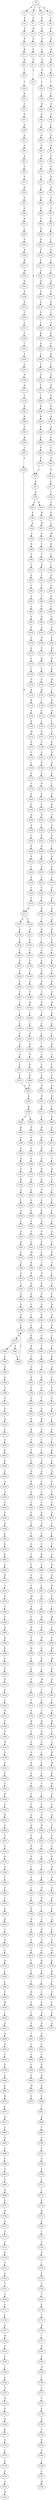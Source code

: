 strict digraph  {
	S0 -> S1 [ label = P ];
	S0 -> S2 [ label = K ];
	S0 -> S3 [ label = I ];
	S0 -> S4 [ label = S ];
	S1 -> S5 [ label = P ];
	S2 -> S6 [ label = E ];
	S3 -> S7 [ label = K ];
	S4 -> S8 [ label = G ];
	S5 -> S9 [ label = P ];
	S6 -> S10 [ label = N ];
	S7 -> S11 [ label = K ];
	S8 -> S12 [ label = A ];
	S9 -> S13 [ label = P ];
	S10 -> S14 [ label = K ];
	S11 -> S15 [ label = P ];
	S12 -> S16 [ label = P ];
	S13 -> S17 [ label = R ];
	S14 -> S18 [ label = R ];
	S15 -> S19 [ label = P ];
	S16 -> S20 [ label = I ];
	S17 -> S21 [ label = Q ];
	S18 -> S22 [ label = R ];
	S19 -> S23 [ label = P ];
	S20 -> S24 [ label = N ];
	S21 -> S25 [ label = T ];
	S22 -> S26 [ label = S ];
	S23 -> S27 [ label = P ];
	S24 -> S28 [ label = N ];
	S25 -> S29 [ label = Y ];
	S26 -> S30 [ label = I ];
	S27 -> S31 [ label = P ];
	S28 -> S32 [ label = Y ];
	S29 -> S33 [ label = S ];
	S30 -> S34 [ label = I ];
	S31 -> S35 [ label = K ];
	S32 -> S36 [ label = I ];
	S33 -> S37 [ label = F ];
	S34 -> S38 [ label = R ];
	S35 -> S39 [ label = Q ];
	S36 -> S40 [ label = R ];
	S37 -> S41 [ label = R ];
	S38 -> S42 [ label = D ];
	S39 -> S43 [ label = D ];
	S39 -> S44 [ label = S ];
	S40 -> S45 [ label = K ];
	S41 -> S46 [ label = P ];
	S42 -> S47 [ label = L ];
	S43 -> S48 [ label = W ];
	S44 -> S49 [ label = F ];
	S45 -> S50 [ label = Y ];
	S46 -> S51 [ label = A ];
	S47 -> S52 [ label = G ];
	S48 -> S53 [ label = M ];
	S49 -> S54 [ label = A ];
	S50 -> S55 [ label = H ];
	S51 -> S56 [ label = E ];
	S52 -> S57 [ label = N ];
	S53 -> S58 [ label = S ];
	S54 -> S59 [ label = L ];
	S55 -> S60 [ label = N ];
	S56 -> S61 [ label = E ];
	S57 -> S62 [ label = F ];
	S58 -> S63 [ label = E ];
	S59 -> S64 [ label = K ];
	S60 -> S65 [ label = Y ];
	S61 -> S66 [ label = E ];
	S62 -> S67 [ label = A ];
	S63 -> S68 [ label = T ];
	S64 -> S69 [ label = V ];
	S65 -> S70 [ label = V ];
	S66 -> S71 [ label = E ];
	S67 -> S72 [ label = G ];
	S68 -> S73 [ label = H ];
	S69 -> S74 [ label = A ];
	S70 -> S75 [ label = A ];
	S71 -> S76 [ label = D ];
	S72 -> S77 [ label = S ];
	S73 -> S78 [ label = T ];
	S74 -> S79 [ label = E ];
	S75 -> S80 [ label = V ];
	S76 -> S81 [ label = S ];
	S77 -> S82 [ label = A ];
	S78 -> S83 [ label = P ];
	S79 -> S84 [ label = A ];
	S80 -> S85 [ label = A ];
	S81 -> S86 [ label = A ];
	S82 -> S87 [ label = V ];
	S83 -> S88 [ label = T ];
	S84 -> S89 [ label = A ];
	S85 -> S90 [ label = L ];
	S86 -> S91 [ label = K ];
	S87 -> S92 [ label = F ];
	S88 -> S93 [ label = P ];
	S89 -> S94 [ label = S ];
	S90 -> S95 [ label = V ];
	S91 -> S96 [ label = L ];
	S92 -> S97 [ label = L ];
	S93 -> S98 [ label = Q ];
	S94 -> S99 [ label = E ];
	S95 -> S100 [ label = K ];
	S96 -> S101 [ label = G ];
	S97 -> S102 [ label = I ];
	S98 -> S103 [ label = A ];
	S99 -> S104 [ label = P ];
	S100 -> S105 [ label = K ];
	S101 -> S106 [ label = R ];
	S102 -> S107 [ label = N ];
	S103 -> S108 [ label = Q ];
	S104 -> S109 [ label = E ];
	S105 -> S110 [ label = A ];
	S106 -> S111 [ label = R ];
	S107 -> S112 [ label = T ];
	S108 -> S113 [ label = P ];
	S109 -> S114 [ label = K ];
	S110 -> S115 [ label = Y ];
	S111 -> S116 [ label = W ];
	S112 -> S117 [ label = T ];
	S113 -> S118 [ label = Q ];
	S114 -> S119 [ label = S ];
	S115 -> S120 [ label = S ];
	S116 -> S121 [ label = D ];
	S117 -> S122 [ label = D ];
	S118 -> S123 [ label = S ];
	S119 -> S124 [ label = L ];
	S120 -> S125 [ label = Q ];
	S121 -> S126 [ label = P ];
	S122 -> S127 [ label = V ];
	S123 -> S128 [ label = E ];
	S124 -> S129 [ label = G ];
	S125 -> S130 [ label = G ];
	S126 -> S131 [ label = D ];
	S127 -> S132 [ label = Q ];
	S128 -> S133 [ label = M ];
	S129 -> S134 [ label = K ];
	S130 -> S135 [ label = V ];
	S131 -> S136 [ label = T ];
	S132 -> S137 [ label = V ];
	S133 -> S138 [ label = T ];
	S134 -> S139 [ label = K ];
	S135 -> S140 [ label = V ];
	S136 -> S141 [ label = L ];
	S137 -> S142 [ label = T ];
	S138 -> S143 [ label = F ];
	S139 -> S144 [ label = S ];
	S140 -> S145 [ label = Y ];
	S141 -> S146 [ label = V ];
	S142 -> S147 [ label = E ];
	S143 -> S148 [ label = L ];
	S144 -> S149 [ label = D ];
	S145 -> S150 [ label = K ];
	S146 -> S151 [ label = L ];
	S147 -> S152 [ label = G ];
	S148 -> S153 [ label = N ];
	S149 -> S154 [ label = M ];
	S150 -> S155 [ label = D ];
	S151 -> S156 [ label = Y ];
	S152 -> S157 [ label = R ];
	S153 -> S158 [ label = S ];
	S154 -> S159 [ label = E ];
	S155 -> S160 [ label = L ];
	S156 -> S161 [ label = F ];
	S157 -> S162 [ label = L ];
	S158 -> S163 [ label = C ];
	S159 -> S164 [ label = S ];
	S160 -> S165 [ label = Y ];
	S161 -> S166 [ label = H ];
	S162 -> S167 [ label = K ];
	S163 -> S168 [ label = D ];
	S164 -> S169 [ label = L ];
	S165 -> S170 [ label = A ];
	S166 -> S171 [ label = Q ];
	S167 -> S172 [ label = R ];
	S168 -> S173 [ label = S ];
	S169 -> S174 [ label = V ];
	S170 -> S175 [ label = Y ];
	S171 -> S176 [ label = C ];
	S172 -> S177 [ label = S ];
	S173 -> S178 [ label = N ];
	S174 -> S179 [ label = V ];
	S175 -> S180 [ label = I ];
	S176 -> S181 [ label = K ];
	S177 -> S182 [ label = N ];
	S178 -> S183 [ label = S ];
	S179 -> S184 [ label = F ];
	S180 -> S185 [ label = K ];
	S181 -> S186 [ label = E ];
	S182 -> S187 [ label = R ];
	S183 -> S188 [ label = C ];
	S184 -> S189 [ label = F ];
	S185 -> S190 [ label = K ];
	S186 -> S191 [ label = C ];
	S187 -> S192 [ label = E ];
	S188 -> S193 [ label = R ];
	S189 -> S194 [ label = H ];
	S190 -> S195 [ label = P ];
	S191 -> S196 [ label = K ];
	S192 -> S197 [ label = P ];
	S193 -> S198 [ label = I ];
	S194 -> S199 [ label = H ];
	S195 -> S200 [ label = P ];
	S196 -> S201 [ label = V ];
	S197 -> S202 [ label = V ];
	S198 -> S203 [ label = F ];
	S199 -> S204 [ label = C ];
	S200 -> S205 [ label = P ];
	S201 -> S206 [ label = F ];
	S202 -> S207 [ label = N ];
	S203 -> S208 [ label = K ];
	S204 -> S209 [ label = K ];
	S205 -> S210 [ label = P ];
	S206 -> S211 [ label = R ];
	S207 -> S212 [ label = V ];
	S208 -> S213 [ label = S ];
	S209 -> S214 [ label = E ];
	S210 -> S31 [ label = P ];
	S211 -> S215 [ label = A ];
	S211 -> S216 [ label = T ];
	S212 -> S217 [ label = V ];
	S213 -> S218 [ label = S ];
	S214 -> S219 [ label = C ];
	S215 -> S220 [ label = S ];
	S216 -> S221 [ label = S ];
	S217 -> S222 [ label = T ];
	S218 -> S223 [ label = A ];
	S219 -> S224 [ label = K ];
	S220 -> S225 [ label = S ];
	S221 -> S226 [ label = S ];
	S222 -> S227 [ label = G ];
	S223 -> S228 [ label = V ];
	S224 -> S229 [ label = V ];
	S225 -> S230 [ label = V ];
	S226 -> S231 [ label = V ];
	S227 -> S232 [ label = E ];
	S228 -> S233 [ label = V ];
	S229 -> S234 [ label = F ];
	S230 -> S235 [ label = F ];
	S231 -> S236 [ label = F ];
	S232 -> S237 [ label = L ];
	S233 -> S238 [ label = D ];
	S234 -> S211 [ label = R ];
	S235 -> S239 [ label = T ];
	S236 -> S240 [ label = T ];
	S237 -> S241 [ label = M ];
	S238 -> S242 [ label = T ];
	S239 -> S243 [ label = E ];
	S240 -> S244 [ label = E ];
	S241 -> S245 [ label = K ];
	S242 -> S246 [ label = K ];
	S243 -> S247 [ label = V ];
	S244 -> S248 [ label = V ];
	S245 -> S249 [ label = L ];
	S246 -> S250 [ label = I ];
	S247 -> S251 [ label = L ];
	S248 -> S252 [ label = H ];
	S249 -> S253 [ label = L ];
	S250 -> S254 [ label = C ];
	S251 -> S255 [ label = T ];
	S252 -> S256 [ label = T ];
	S253 -> S257 [ label = G ];
	S254 -> S258 [ label = P ];
	S255 -> S259 [ label = C ];
	S256 -> S260 [ label = C ];
	S257 -> S261 [ label = Q ];
	S258 -> S262 [ label = S ];
	S259 -> S263 [ label = P ];
	S260 -> S264 [ label = P ];
	S261 -> S265 [ label = Q ];
	S262 -> S266 [ label = G ];
	S263 -> S267 [ label = D ];
	S264 -> S268 [ label = D ];
	S265 -> S269 [ label = V ];
	S266 -> S270 [ label = C ];
	S267 -> S271 [ label = G ];
	S268 -> S272 [ label = G ];
	S269 -> S273 [ label = G ];
	S270 -> S274 [ label = N ];
	S271 -> S275 [ label = C ];
	S272 -> S276 [ label = C ];
	S273 -> S277 [ label = E ];
	S274 -> S278 [ label = P ];
	S275 -> S279 [ label = K ];
	S276 -> S280 [ label = K ];
	S277 -> S281 [ label = G ];
	S278 -> S282 [ label = C ];
	S279 -> S283 [ label = P ];
	S280 -> S283 [ label = P ];
	S281 -> S284 [ label = G ];
	S282 -> S285 [ label = I ];
	S283 -> S286 [ label = C ];
	S284 -> S287 [ label = V ];
	S285 -> S288 [ label = I ];
	S286 -> S289 [ label = R ];
	S287 -> S290 [ label = D ];
	S288 -> S291 [ label = G ];
	S289 -> S292 [ label = P ];
	S289 -> S293 [ label = L ];
	S290 -> S294 [ label = R ];
	S291 -> S295 [ label = T ];
	S292 -> S296 [ label = Q ];
	S293 -> S297 [ label = Q ];
	S294 -> S298 [ label = L ];
	S295 -> S299 [ label = F ];
	S296 -> S300 [ label = E ];
	S297 -> S301 [ label = N ];
	S298 -> S302 [ label = Q ];
	S299 -> S303 [ label = Q ];
	S300 -> S304 [ label = G ];
	S301 -> S305 [ label = G ];
	S302 -> S306 [ label = H ];
	S303 -> S307 [ label = N ];
	S304 -> S308 [ label = D ];
	S305 -> S309 [ label = G ];
	S306 -> S310 [ label = I ];
	S307 -> S311 [ label = G ];
	S308 -> S312 [ label = G ];
	S309 -> S313 [ label = K ];
	S310 -> S314 [ label = G ];
	S311 -> S315 [ label = G ];
	S312 -> S316 [ label = K ];
	S313 -> S317 [ label = G ];
	S314 -> S318 [ label = P ];
	S315 -> S319 [ label = N ];
	S316 -> S320 [ label = G ];
	S317 -> S321 [ label = S ];
	S318 -> S322 [ label = V ];
	S319 -> S323 [ label = G ];
	S320 -> S324 [ label = S ];
	S321 -> S325 [ label = G ];
	S322 -> S326 [ label = S ];
	S323 -> S327 [ label = R ];
	S324 -> S328 [ label = G ];
	S325 -> S329 [ label = G ];
	S326 -> S330 [ label = G ];
	S327 -> S331 [ label = K ];
	S328 -> S332 [ label = S ];
	S329 -> S333 [ label = S ];
	S330 -> S334 [ label = I ];
	S331 -> S335 [ label = R ];
	S332 -> S336 [ label = G ];
	S333 -> S337 [ label = G ];
	S334 -> S338 [ label = K ];
	S335 -> S339 [ label = G ];
	S336 -> S340 [ label = Q ];
	S337 -> S341 [ label = S ];
	S338 -> S342 [ label = D ];
	S339 -> S343 [ label = G ];
	S340 -> S344 [ label = G ];
	S341 -> S345 [ label = M ];
	S342 -> S346 [ label = V ];
	S343 -> S347 [ label = S ];
	S344 -> S348 [ label = A ];
	S345 -> S349 [ label = R ];
	S346 -> S350 [ label = E ];
	S347 -> S351 [ label = K ];
	S348 -> S352 [ label = G ];
	S349 -> S353 [ label = K ];
	S350 -> S354 [ label = D ];
	S351 -> S355 [ label = G ];
	S352 -> S356 [ label = L ];
	S353 -> S357 [ label = G ];
	S354 -> S358 [ label = L ];
	S355 -> S359 [ label = G ];
	S356 -> S360 [ label = G ];
	S357 -> S361 [ label = E ];
	S358 -> S362 [ label = F ];
	S359 -> S363 [ label = G ];
	S360 -> S364 [ label = A ];
	S361 -> S365 [ label = S ];
	S362 -> S366 [ label = V ];
	S363 -> S367 [ label = V ];
	S364 -> S368 [ label = G ];
	S365 -> S369 [ label = I ];
	S366 -> S370 [ label = I ];
	S367 -> S371 [ label = T ];
	S368 -> S372 [ label = L ];
	S369 -> S373 [ label = S ];
	S370 -> S374 [ label = G ];
	S371 -> S375 [ label = N ];
	S372 -> S376 [ label = G ];
	S373 -> S377 [ label = K ];
	S374 -> S378 [ label = Q ];
	S375 -> S379 [ label = K ];
	S376 -> S380 [ label = S ];
	S376 -> S381 [ label = A ];
	S377 -> S382 [ label = K ];
	S378 -> S383 [ label = Q ];
	S379 -> S384 [ label = D ];
	S380 -> S385 [ label = G ];
	S381 -> S386 [ label = G ];
	S382 -> S387 [ label = G ];
	S383 -> S388 [ label = A ];
	S384 -> S389 [ label = G ];
	S385 -> S390 [ label = A ];
	S386 -> S372 [ label = L ];
	S387 -> S391 [ label = G ];
	S388 -> S392 [ label = K ];
	S389 -> S393 [ label = S ];
	S390 -> S394 [ label = K ];
	S391 -> S395 [ label = D ];
	S392 -> S396 [ label = E ];
	S393 -> S397 [ label = S ];
	S394 -> S398 [ label = S ];
	S395 -> S399 [ label = P ];
	S396 -> S400 [ label = V ];
	S397 -> S401 [ label = G ];
	S398 -> S402 [ label = G ];
	S399 -> S403 [ label = G ];
	S400 -> S404 [ label = S ];
	S401 -> S405 [ label = S ];
	S402 -> S406 [ label = S ];
	S403 -> S407 [ label = G ];
	S404 -> S408 [ label = Y ];
	S405 -> S409 [ label = A ];
	S406 -> S410 [ label = A ];
	S407 -> S411 [ label = D ];
	S408 -> S412 [ label = N ];
	S409 -> S413 [ label = G ];
	S410 -> S414 [ label = S ];
	S411 -> S415 [ label = K ];
	S412 -> S416 [ label = A ];
	S413 -> S417 [ label = G ];
	S414 -> S418 [ label = G ];
	S415 -> S419 [ label = T ];
	S416 -> S420 [ label = D ];
	S417 -> S421 [ label = G ];
	S418 -> S422 [ label = K ];
	S419 -> S423 [ label = T ];
	S420 -> S424 [ label = Q ];
	S421 -> S425 [ label = T ];
	S422 -> S426 [ label = K ];
	S423 -> S427 [ label = G ];
	S424 -> S428 [ label = L ];
	S425 -> S429 [ label = G ];
	S426 -> S430 [ label = G ];
	S427 -> S431 [ label = D ];
	S428 -> S432 [ label = L ];
	S429 -> S433 [ label = R ];
	S430 -> S434 [ label = G ];
	S431 -> S435 [ label = K ];
	S432 -> S436 [ label = K ];
	S433 -> S437 [ label = G ];
	S434 -> S438 [ label = G ];
	S435 -> S439 [ label = S ];
	S436 -> S440 [ label = A ];
	S437 -> S441 [ label = I ];
	S438 -> S442 [ label = E ];
	S439 -> S443 [ label = G ];
	S440 -> S444 [ label = I ];
	S441 -> S445 [ label = L ];
	S442 -> S446 [ label = S ];
	S443 -> S447 [ label = Y ];
	S444 -> S448 [ label = V ];
	S445 -> S449 [ label = N ];
	S446 -> S450 [ label = A ];
	S447 -> S451 [ label = C ];
	S448 -> S452 [ label = S ];
	S449 -> S453 [ label = G ];
	S450 -> S454 [ label = S ];
	S451 -> S455 [ label = V ];
	S452 -> S456 [ label = E ];
	S453 -> S457 [ label = S ];
	S454 -> S458 [ label = K ];
	S455 -> S459 [ label = A ];
	S456 -> S460 [ label = I ];
	S457 -> S461 [ label = G ];
	S458 -> S462 [ label = K ];
	S459 -> S463 [ label = T ];
	S460 -> S464 [ label = D ];
	S461 -> S465 [ label = S ];
	S462 -> S466 [ label = G ];
	S463 -> S467 [ label = E ];
	S464 -> S468 [ label = E ];
	S465 -> S469 [ label = K ];
	S466 -> S470 [ label = G ];
	S467 -> S471 [ label = S ];
	S468 -> S472 [ label = G ];
	S469 -> S473 [ label = D ];
	S470 -> S474 [ label = T ];
	S471 -> S475 [ label = F ];
	S472 -> S476 [ label = V ];
	S473 -> S477 [ label = P ];
	S474 -> S478 [ label = P ];
	S475 -> S479 [ label = M ];
	S476 -> S480 [ label = Y ];
	S477 -> S481 [ label = V ];
	S478 -> S482 [ label = G ];
	S479 -> S483 [ label = R ];
	S480 -> S484 [ label = G ];
	S481 -> S485 [ label = K ];
	S482 -> S486 [ label = G ];
	S483 -> S487 [ label = V ];
	S484 -> S488 [ label = A ];
	S485 -> S489 [ label = G ];
	S486 -> S490 [ label = Q ];
	S487 -> S491 [ label = R ];
	S488 -> S492 [ label = Q ];
	S489 -> S493 [ label = L ];
	S490 -> S494 [ label = Q ];
	S491 -> S495 [ label = V ];
	S492 -> S496 [ label = T ];
	S493 -> S497 [ label = I ];
	S494 -> S498 [ label = K ];
	S495 -> S499 [ label = W ];
	S496 -> S500 [ label = L ];
	S497 -> S501 [ label = G ];
	S498 -> S502 [ label = S ];
	S499 -> S503 [ label = A ];
	S500 -> S504 [ label = T ];
	S501 -> S505 [ label = L ];
	S502 -> S506 [ label = P ];
	S503 -> S507 [ label = P ];
	S504 -> S508 [ label = T ];
	S505 -> S509 [ label = G ];
	S506 -> S510 [ label = P ];
	S507 -> S511 [ label = F ];
	S508 -> S512 [ label = C ];
	S509 -> S513 [ label = R ];
	S510 -> S514 [ label = P ];
	S511 -> S515 [ label = L ];
	S512 -> S516 [ label = D ];
	S513 -> S517 [ label = R ];
	S514 -> S518 [ label = S ];
	S515 -> S519 [ label = T ];
	S516 -> S520 [ label = C ];
	S517 -> S521 [ label = G ];
	S518 -> S522 [ label = R ];
	S519 -> S523 [ label = E ];
	S520 -> S524 [ label = I ];
	S521 -> S525 [ label = E ];
	S522 -> S526 [ label = P ];
	S523 -> S527 [ label = R ];
	S524 -> S528 [ label = A ];
	S525 -> S529 [ label = C ];
	S526 -> S530 [ label = P ];
	S527 -> S531 [ label = C ];
	S528 -> S532 [ label = F ];
	S529 -> S533 [ label = M ];
	S530 -> S534 [ label = H ];
	S531 -> S535 [ label = S ];
	S532 -> S536 [ label = P ];
	S533 -> S537 [ label = T ];
	S534 -> S538 [ label = S ];
	S535 -> S539 [ label = Q ];
	S536 -> S540 [ label = V ];
	S537 -> S541 [ label = A ];
	S538 -> S542 [ label = P ];
	S539 -> S543 [ label = R ];
	S540 -> S544 [ label = D ];
	S541 -> S545 [ label = Y ];
	S542 -> S546 [ label = P ];
	S543 -> S547 [ label = G ];
	S544 -> S548 [ label = L ];
	S545 -> S549 [ label = N ];
	S546 -> S550 [ label = E ];
	S547 -> S551 [ label = P ];
	S548 -> S552 [ label = C ];
	S549 -> S553 [ label = N ];
	S550 -> S554 [ label = K ];
	S551 -> S555 [ label = V ];
	S552 -> S556 [ label = R ];
	S553 -> S557 [ label = S ];
	S554 -> S558 [ label = A ];
	S555 -> S559 [ label = F ];
	S556 -> S560 [ label = A ];
	S557 -> S561 [ label = C ];
	S558 -> S562 [ label = R ];
	S559 -> S563 [ label = A ];
	S560 -> S564 [ label = L ];
	S561 -> S565 [ label = Y ];
	S562 -> S566 [ label = S ];
	S563 -> S567 [ label = Q ];
	S564 -> S568 [ label = T ];
	S565 -> S569 [ label = V ];
	S566 -> S570 [ label = V ];
	S567 -> S571 [ label = F ];
	S568 -> S572 [ label = Q ];
	S569 -> S573 [ label = Y ];
	S570 -> S574 [ label = S ];
	S571 -> S575 [ label = R ];
	S572 -> S576 [ label = A ];
	S573 -> S577 [ label = V ];
	S574 -> S578 [ label = P ];
	S575 -> S579 [ label = S ];
	S576 -> S580 [ label = L ];
	S577 -> S581 [ label = P ];
	S578 -> S582 [ label = S ];
	S579 -> S583 [ label = C ];
	S580 -> S584 [ label = L ];
	S581 -> S585 [ label = Q ];
	S582 -> S586 [ label = F ];
	S583 -> S587 [ label = S ];
	S584 -> S588 [ label = T ];
	S585 -> S589 [ label = N ];
	S586 -> S590 [ label = S ];
	S587 -> S591 [ label = L ];
	S588 -> S592 [ label = K ];
	S589 -> S593 [ label = L ];
	S590 -> S594 [ label = L ];
	S591 -> S595 [ label = G ];
	S592 -> S596 [ label = G ];
	S593 -> S597 [ label = F ];
	S594 -> S598 [ label = A ];
	S595 -> S599 [ label = R ];
	S596 -> S600 [ label = S ];
	S597 -> S601 [ label = S ];
	S598 -> S602 [ label = R ];
	S599 -> S603 [ label = H ];
	S600 -> S604 [ label = G ];
	S601 -> S605 [ label = T ];
	S602 -> S606 [ label = T ];
	S603 -> S607 [ label = A ];
	S604 -> S608 [ label = T ];
	S605 -> S609 [ label = P ];
	S606 -> S610 [ label = P ];
	S607 -> S611 [ label = T ];
	S608 -> S612 [ label = P ];
	S609 -> S613 [ label = N ];
	S610 -> S614 [ label = L ];
	S611 -> S615 [ label = S ];
	S612 -> S616 [ label = G ];
	S613 -> S617 [ label = D ];
	S614 -> S618 [ label = R ];
	S615 -> S619 [ label = L ];
	S616 -> S620 [ label = L ];
	S617 -> S621 [ label = I ];
	S618 -> S622 [ label = L ];
	S619 -> S623 [ label = F ];
	S620 -> S624 [ label = L ];
	S621 -> S625 [ label = F ];
	S622 -> S626 [ label = L ];
	S623 -> S627 [ label = L ];
	S624 -> S628 [ label = V ];
	S625 -> S629 [ label = D ];
	S626 -> S630 [ label = P ];
	S627 -> S631 [ label = R ];
	S628 -> S632 [ label = I ];
	S629 -> S633 [ label = N ];
	S630 -> S634 [ label = W ];
	S631 -> S635 [ label = A ];
	S632 -> S636 [ label = N ];
	S633 -> S637 [ label = S ];
	S634 -> S638 [ label = L ];
	S635 -> S639 [ label = A ];
	S636 -> S640 [ label = S ];
	S637 -> S641 [ label = R ];
	S638 -> S642 [ label = Q ];
	S639 -> S643 [ label = S ];
	S640 -> S644 [ label = K ];
	S641 -> S645 [ label = F ];
	S642 -> S646 [ label = K ];
	S643 -> S647 [ label = T ];
	S644 -> S648 [ label = E ];
	S645 -> S649 [ label = I ];
	S646 -> S650 [ label = P ];
	S647 -> S651 [ label = C ];
	S648 -> S652 [ label = L ];
	S649 -> S653 [ label = A ];
	S650 -> S654 [ label = F ];
	S651 -> S655 [ label = P ];
	S652 -> S656 [ label = R ];
	S653 -> S657 [ label = S ];
	S654 -> S658 [ label = P ];
	S655 -> S659 [ label = C ];
	S656 -> S660 [ label = I ];
	S657 -> S661 [ label = D ];
	S658 -> S662 [ label = C ];
	S659 -> S663 [ label = S ];
	S660 -> S664 [ label = D ];
	S661 -> S665 [ label = Q ];
	S662 -> S666 [ label = P ];
	S663 -> S667 [ label = M ];
	S664 -> S668 [ label = H ];
	S665 -> S669 [ label = N ];
	S666 -> S670 [ label = W ];
	S667 -> S671 [ label = V ];
	S668 -> S672 [ label = M ];
	S669 -> S673 [ label = S ];
	S670 -> S674 [ label = L ];
	S672 -> S675 [ label = P ];
	S673 -> S676 [ label = Y ];
	S674 -> S677 [ label = S ];
	S675 -> S678 [ label = A ];
	S676 -> S679 [ label = R ];
	S677 -> S680 [ label = C ];
	S678 -> S681 [ label = D ];
	S679 -> S682 [ label = R ];
	S680 -> S683 [ label = G ];
	S681 -> S684 [ label = L ];
	S682 -> S685 [ label = K ];
	S683 -> S686 [ label = A ];
	S684 -> S687 [ label = V ];
	S685 -> S688 [ label = P ];
	S686 -> S689 [ label = F ];
	S687 -> S690 [ label = D ];
	S688 -> S691 [ label = L ];
	S689 -> S692 [ label = A ];
	S690 -> S693 [ label = S ];
	S691 -> S694 [ label = R ];
	S692 -> S695 [ label = V ];
	S693 -> S696 [ label = A ];
	S694 -> S697 [ label = F ];
	S695 -> S698 [ label = R ];
	S696 -> S699 [ label = R ];
	S697 -> S700 [ label = Q ];
	S698 -> S701 [ label = A ];
	S699 -> S702 [ label = R ];
	S700 -> S703 [ label = E ];
	S701 -> S704 [ label = R ];
	S702 -> S705 [ label = E ];
	S703 -> S706 [ label = K ];
	S704 -> S707 [ label = G ];
	S705 -> S708 [ label = R ];
	S706 -> S709 [ label = S ];
	S707 -> S710 [ label = G ];
	S708 -> S711 [ label = P ];
	S709 -> S712 [ label = L ];
	S710 -> S713 [ label = T ];
	S711 -> S714 [ label = A ];
	S712 -> S715 [ label = L ];
	S713 -> S716 [ label = N ];
	S714 -> S717 [ label = A ];
	S715 -> S718 [ label = K ];
	S716 -> S719 [ label = V ];
	S717 -> S720 [ label = A ];
	S718 -> S721 [ label = H ];
	S719 -> S722 [ label = A ];
	S720 -> S723 [ label = A ];
	S721 -> S724 [ label = P ];
	S722 -> S725 [ label = T ];
	S723 -> S726 [ label = A ];
	S724 -> S727 [ label = L ];
	S725 -> S728 [ label = A ];
	S726 -> S729 [ label = Q ];
	S727 -> S730 [ label = N ];
	S728 -> S731 [ label = G ];
	S729 -> S732 [ label = Q ];
	S730 -> S733 [ label = S ];
	S731 -> S734 [ label = L ];
	S732 -> S735 [ label = Q ];
	S733 -> S736 [ label = I ];
	S734 -> S737 [ label = G ];
	S735 -> S738 [ label = A ];
	S736 -> S739 [ label = P ];
	S737 -> S740 [ label = W ];
	S738 -> S741 [ label = S ];
	S739 -> S742 [ label = S ];
	S740 -> S743 [ label = A ];
	S741 -> S744 [ label = A ];
	S742 -> S745 [ label = V ];
	S743 -> S746 [ label = Y ];
	S744 -> S747 [ label = G ];
	S745 -> S748 [ label = F ];
	S746 -> S749 [ label = L ];
	S747 -> S750 [ label = L ];
	S748 -> S751 [ label = T ];
	S749 -> S752 [ label = L ];
	S750 -> S753 [ label = A ];
	S751 -> S754 [ label = K ];
	S752 -> S755 [ label = P ];
	S753 -> S756 [ label = N ];
	S754 -> S757 [ label = I ];
	S755 -> S758 [ label = R ];
	S756 -> S759 [ label = S ];
	S757 -> S760 [ label = R ];
	S758 -> S761 [ label = G ];
	S759 -> S762 [ label = H ];
	S760 -> S763 [ label = S ];
	S761 -> S764 [ label = S ];
	S762 -> S765 [ label = L ];
	S763 -> S766 [ label = H ];
	S764 -> S767 [ label = R ];
	S765 -> S768 [ label = G ];
	S766 -> S769 [ label = L ];
	S767 -> S770 [ label = Q ];
	S768 -> S771 [ label = I ];
	S769 -> S772 [ label = A ];
	S770 -> S773 [ label = L ];
	S771 -> S774 [ label = G ];
	S772 -> S775 [ label = S ];
	S773 -> S776 [ label = A ];
	S774 -> S777 [ label = S ];
	S775 -> S778 [ label = S ];
	S776 -> S779 [ label = C ];
	S778 -> S780 [ label = G ];
	S779 -> S781 [ label = P ];
	S780 -> S782 [ label = C ];
	S781 -> S783 [ label = M ];
	S782 -> S784 [ label = R ];
	S784 -> S785 [ label = A ];
	S785 -> S786 [ label = T ];
	S786 -> S787 [ label = A ];
	S787 -> S788 [ label = M ];
}
